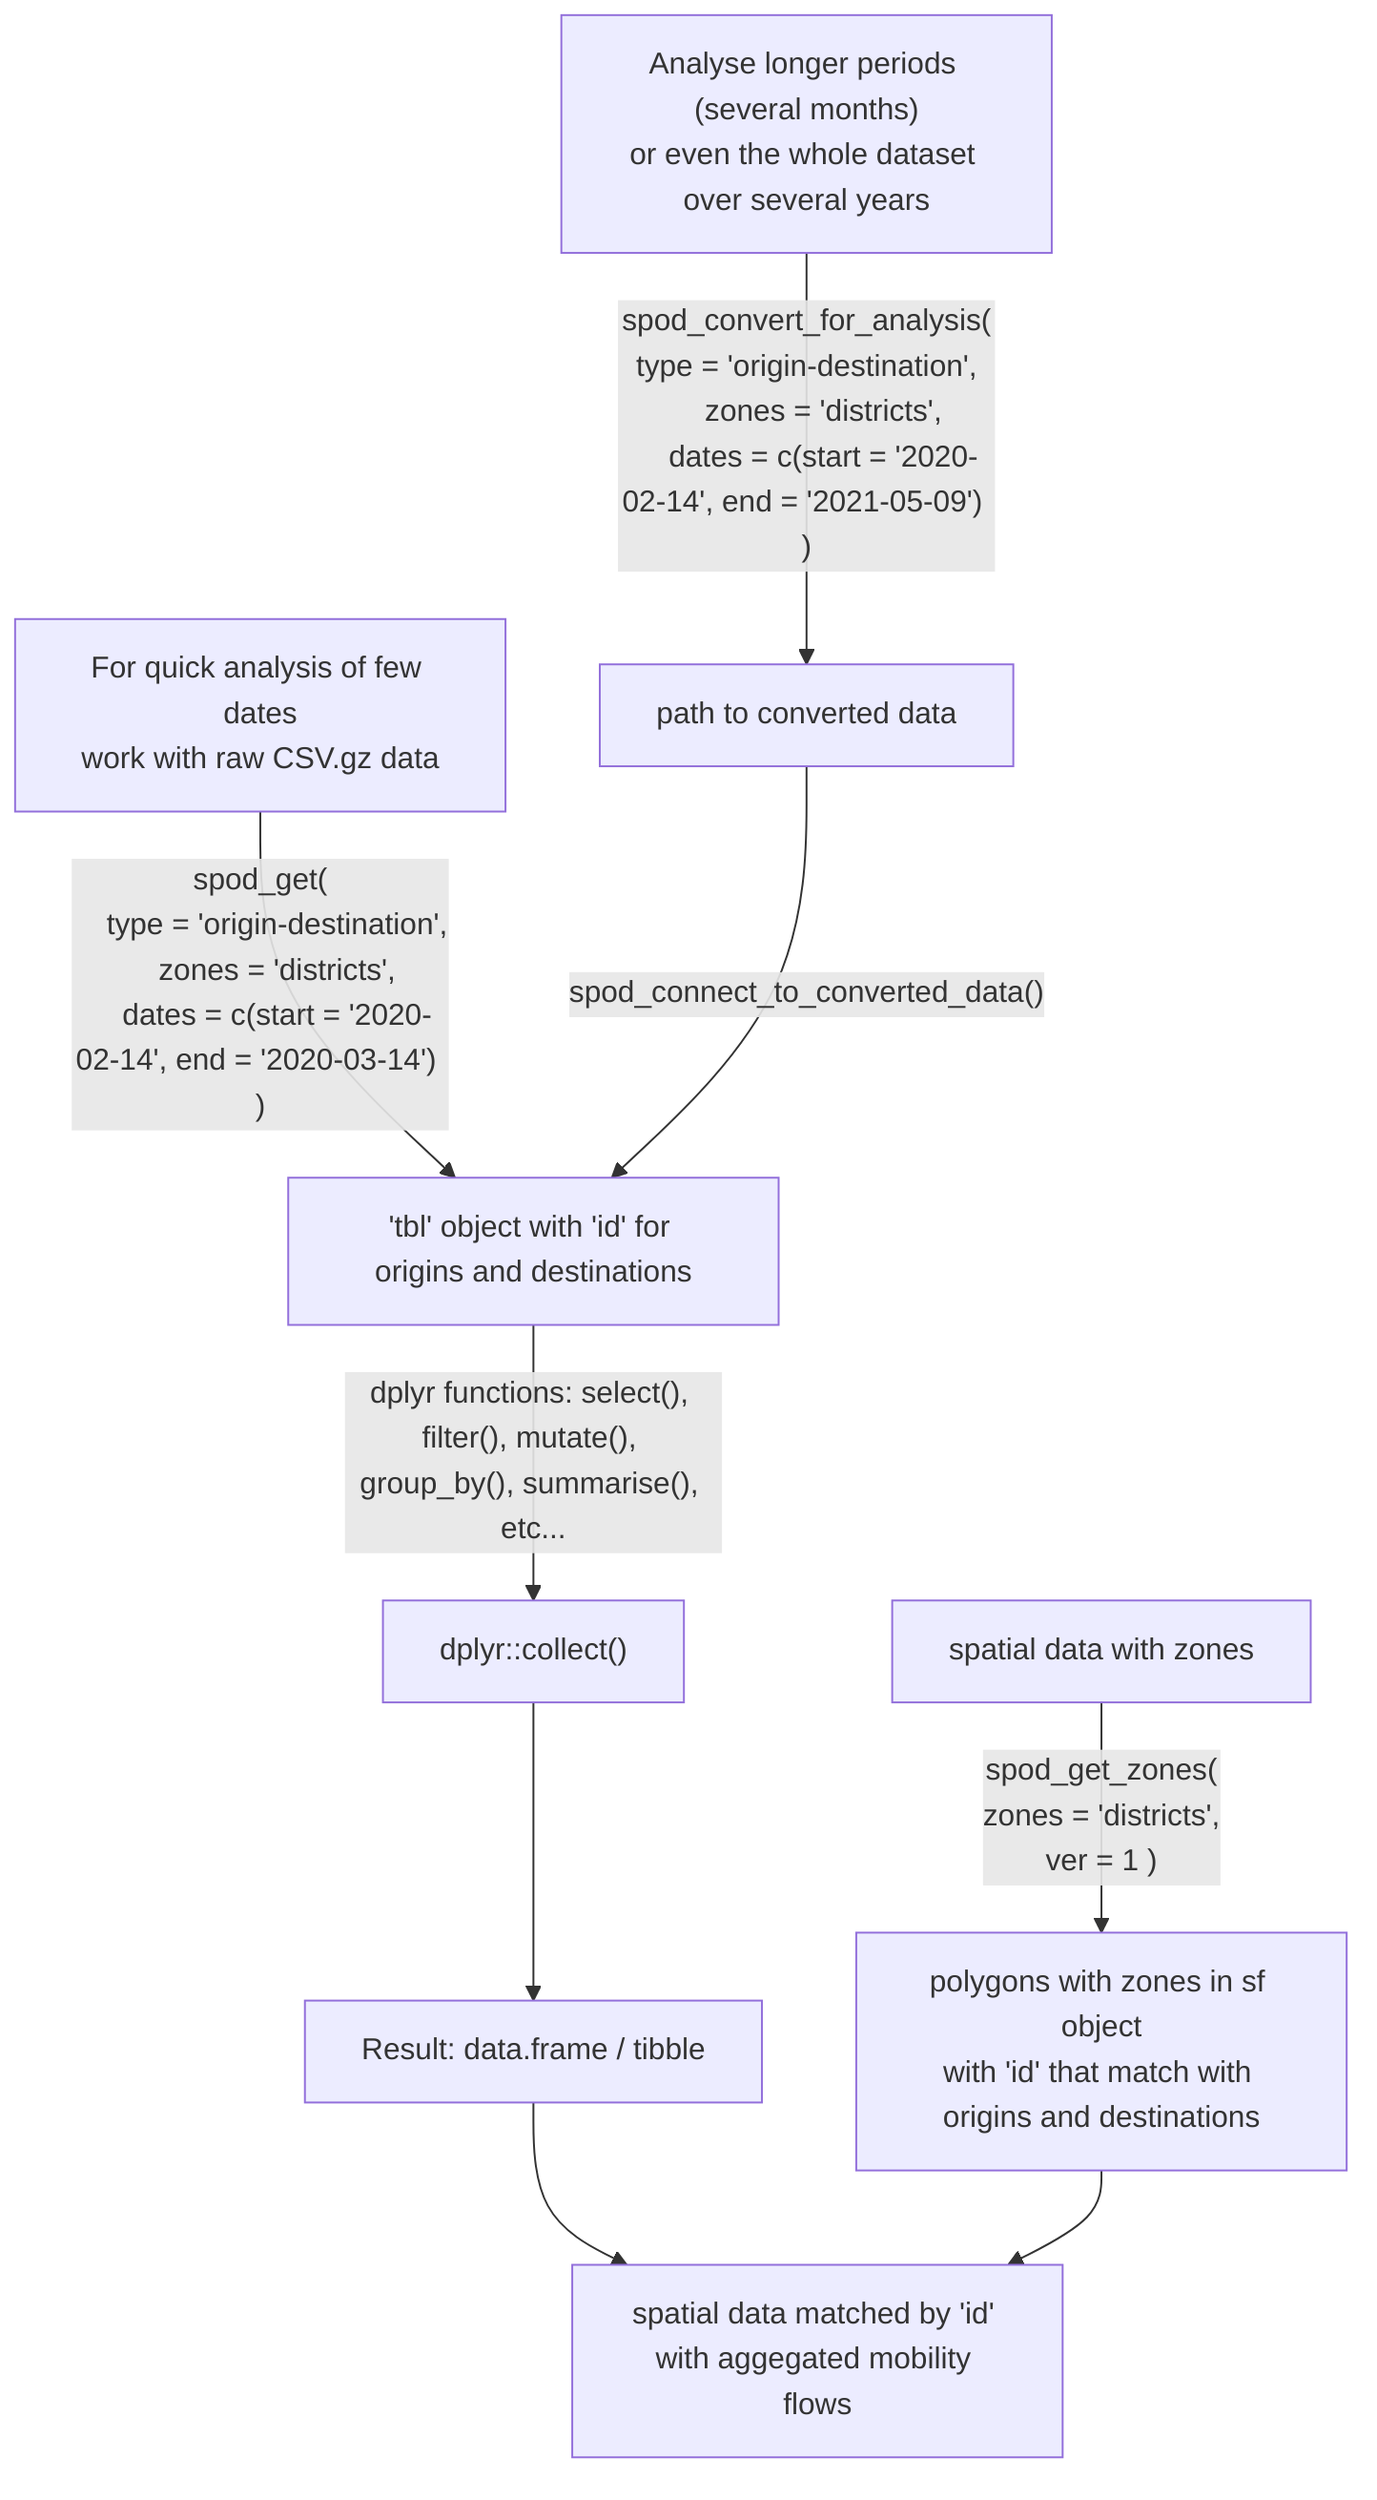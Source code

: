 flowchart TB
    A["For quick analysis of few dates\nwork with raw CSV.gz data"] -->|"spod_get(
    type = 'origin-destination',
    zones = 'districts',
    dates = c(start = '2020-02-14', end = '2020-03-14') )"
    | F["'tbl' object with 'id' for origins and destinations"]
    
    C["Analyse longer periods (several months)\nor even the whole dataset over several years"]
    -->|"spod_convert_for_analysis(
type = 'origin-destination',
    zones = 'districts',
    dates = c(start = '2020-02-14', end = '2021-05-09') )"| D["path to converted data"]
    D -->|"spod_connect_to_converted_data()" | F["'tbl' object with 'id' for origins and destinations"]
    
    F -->|"dplyr functions: select(), filter(), mutate(), group_by(), summarise(), etc..."| G["dplyr::collect()"]
    G --> H["Result: data.frame / tibble"] --> R[spatial data matched by 'id' with aggegated mobility flows]

    X["spatial data with zones"] --> |"spod_get_zones(
    zones = 'districts',
    ver = 1 )"| Y["polygons with zones in sf object\nwith 'id' that match with origins and destinations"] --> R